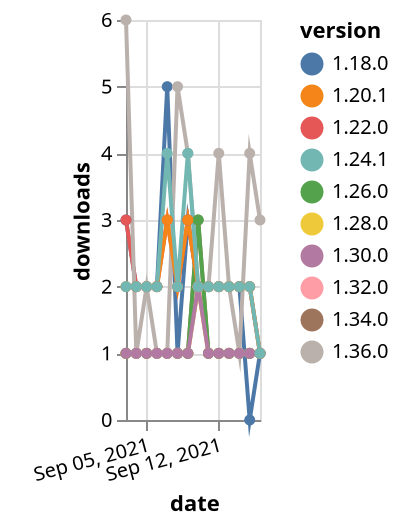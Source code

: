 {"$schema": "https://vega.github.io/schema/vega-lite/v5.json", "description": "A simple bar chart with embedded data.", "data": {"values": [{"date": "2021-09-03", "total": 320, "delta": 1, "version": "1.34.0"}, {"date": "2021-09-04", "total": 321, "delta": 1, "version": "1.34.0"}, {"date": "2021-09-05", "total": 322, "delta": 1, "version": "1.34.0"}, {"date": "2021-09-06", "total": 323, "delta": 1, "version": "1.34.0"}, {"date": "2021-09-07", "total": 324, "delta": 1, "version": "1.34.0"}, {"date": "2021-09-08", "total": 325, "delta": 1, "version": "1.34.0"}, {"date": "2021-09-09", "total": 326, "delta": 1, "version": "1.34.0"}, {"date": "2021-09-10", "total": 329, "delta": 3, "version": "1.34.0"}, {"date": "2021-09-11", "total": 330, "delta": 1, "version": "1.34.0"}, {"date": "2021-09-12", "total": 331, "delta": 1, "version": "1.34.0"}, {"date": "2021-09-13", "total": 332, "delta": 1, "version": "1.34.0"}, {"date": "2021-09-14", "total": 333, "delta": 1, "version": "1.34.0"}, {"date": "2021-09-15", "total": 334, "delta": 1, "version": "1.34.0"}, {"date": "2021-09-16", "total": 335, "delta": 1, "version": "1.34.0"}, {"date": "2021-09-03", "total": 3479, "delta": 3, "version": "1.18.0"}, {"date": "2021-09-04", "total": 3481, "delta": 2, "version": "1.18.0"}, {"date": "2021-09-05", "total": 3483, "delta": 2, "version": "1.18.0"}, {"date": "2021-09-06", "total": 3485, "delta": 2, "version": "1.18.0"}, {"date": "2021-09-07", "total": 3490, "delta": 5, "version": "1.18.0"}, {"date": "2021-09-08", "total": 3491, "delta": 1, "version": "1.18.0"}, {"date": "2021-09-09", "total": 3494, "delta": 3, "version": "1.18.0"}, {"date": "2021-09-10", "total": 3496, "delta": 2, "version": "1.18.0"}, {"date": "2021-09-11", "total": 3498, "delta": 2, "version": "1.18.0"}, {"date": "2021-09-12", "total": 3500, "delta": 2, "version": "1.18.0"}, {"date": "2021-09-13", "total": 3502, "delta": 2, "version": "1.18.0"}, {"date": "2021-09-14", "total": 3504, "delta": 2, "version": "1.18.0"}, {"date": "2021-09-15", "total": 3504, "delta": 0, "version": "1.18.0"}, {"date": "2021-09-16", "total": 3505, "delta": 1, "version": "1.18.0"}, {"date": "2021-09-03", "total": 234, "delta": 1, "version": "1.32.0"}, {"date": "2021-09-04", "total": 235, "delta": 1, "version": "1.32.0"}, {"date": "2021-09-05", "total": 236, "delta": 1, "version": "1.32.0"}, {"date": "2021-09-06", "total": 237, "delta": 1, "version": "1.32.0"}, {"date": "2021-09-07", "total": 238, "delta": 1, "version": "1.32.0"}, {"date": "2021-09-08", "total": 239, "delta": 1, "version": "1.32.0"}, {"date": "2021-09-09", "total": 240, "delta": 1, "version": "1.32.0"}, {"date": "2021-09-10", "total": 242, "delta": 2, "version": "1.32.0"}, {"date": "2021-09-11", "total": 243, "delta": 1, "version": "1.32.0"}, {"date": "2021-09-12", "total": 244, "delta": 1, "version": "1.32.0"}, {"date": "2021-09-13", "total": 245, "delta": 1, "version": "1.32.0"}, {"date": "2021-09-14", "total": 246, "delta": 1, "version": "1.32.0"}, {"date": "2021-09-15", "total": 247, "delta": 1, "version": "1.32.0"}, {"date": "2021-09-16", "total": 248, "delta": 1, "version": "1.32.0"}, {"date": "2021-09-03", "total": 2647, "delta": 3, "version": "1.22.0"}, {"date": "2021-09-04", "total": 2649, "delta": 2, "version": "1.22.0"}, {"date": "2021-09-05", "total": 2651, "delta": 2, "version": "1.22.0"}, {"date": "2021-09-06", "total": 2653, "delta": 2, "version": "1.22.0"}, {"date": "2021-09-07", "total": 2656, "delta": 3, "version": "1.22.0"}, {"date": "2021-09-08", "total": 2658, "delta": 2, "version": "1.22.0"}, {"date": "2021-09-09", "total": 2661, "delta": 3, "version": "1.22.0"}, {"date": "2021-09-10", "total": 2663, "delta": 2, "version": "1.22.0"}, {"date": "2021-09-11", "total": 2665, "delta": 2, "version": "1.22.0"}, {"date": "2021-09-12", "total": 2667, "delta": 2, "version": "1.22.0"}, {"date": "2021-09-13", "total": 2669, "delta": 2, "version": "1.22.0"}, {"date": "2021-09-14", "total": 2671, "delta": 2, "version": "1.22.0"}, {"date": "2021-09-15", "total": 2673, "delta": 2, "version": "1.22.0"}, {"date": "2021-09-16", "total": 2674, "delta": 1, "version": "1.22.0"}, {"date": "2021-09-03", "total": 282, "delta": 1, "version": "1.28.0"}, {"date": "2021-09-04", "total": 283, "delta": 1, "version": "1.28.0"}, {"date": "2021-09-05", "total": 284, "delta": 1, "version": "1.28.0"}, {"date": "2021-09-06", "total": 285, "delta": 1, "version": "1.28.0"}, {"date": "2021-09-07", "total": 286, "delta": 1, "version": "1.28.0"}, {"date": "2021-09-08", "total": 287, "delta": 1, "version": "1.28.0"}, {"date": "2021-09-09", "total": 288, "delta": 1, "version": "1.28.0"}, {"date": "2021-09-10", "total": 290, "delta": 2, "version": "1.28.0"}, {"date": "2021-09-11", "total": 291, "delta": 1, "version": "1.28.0"}, {"date": "2021-09-12", "total": 292, "delta": 1, "version": "1.28.0"}, {"date": "2021-09-13", "total": 293, "delta": 1, "version": "1.28.0"}, {"date": "2021-09-14", "total": 294, "delta": 1, "version": "1.28.0"}, {"date": "2021-09-15", "total": 295, "delta": 1, "version": "1.28.0"}, {"date": "2021-09-16", "total": 296, "delta": 1, "version": "1.28.0"}, {"date": "2021-09-03", "total": 601, "delta": 1, "version": "1.26.0"}, {"date": "2021-09-04", "total": 602, "delta": 1, "version": "1.26.0"}, {"date": "2021-09-05", "total": 603, "delta": 1, "version": "1.26.0"}, {"date": "2021-09-06", "total": 604, "delta": 1, "version": "1.26.0"}, {"date": "2021-09-07", "total": 605, "delta": 1, "version": "1.26.0"}, {"date": "2021-09-08", "total": 606, "delta": 1, "version": "1.26.0"}, {"date": "2021-09-09", "total": 607, "delta": 1, "version": "1.26.0"}, {"date": "2021-09-10", "total": 610, "delta": 3, "version": "1.26.0"}, {"date": "2021-09-11", "total": 611, "delta": 1, "version": "1.26.0"}, {"date": "2021-09-12", "total": 612, "delta": 1, "version": "1.26.0"}, {"date": "2021-09-13", "total": 613, "delta": 1, "version": "1.26.0"}, {"date": "2021-09-14", "total": 614, "delta": 1, "version": "1.26.0"}, {"date": "2021-09-15", "total": 615, "delta": 1, "version": "1.26.0"}, {"date": "2021-09-16", "total": 616, "delta": 1, "version": "1.26.0"}, {"date": "2021-09-03", "total": 168, "delta": 6, "version": "1.36.0"}, {"date": "2021-09-04", "total": 169, "delta": 1, "version": "1.36.0"}, {"date": "2021-09-05", "total": 171, "delta": 2, "version": "1.36.0"}, {"date": "2021-09-06", "total": 172, "delta": 1, "version": "1.36.0"}, {"date": "2021-09-07", "total": 173, "delta": 1, "version": "1.36.0"}, {"date": "2021-09-08", "total": 178, "delta": 5, "version": "1.36.0"}, {"date": "2021-09-09", "total": 182, "delta": 4, "version": "1.36.0"}, {"date": "2021-09-10", "total": 184, "delta": 2, "version": "1.36.0"}, {"date": "2021-09-11", "total": 186, "delta": 2, "version": "1.36.0"}, {"date": "2021-09-12", "total": 190, "delta": 4, "version": "1.36.0"}, {"date": "2021-09-13", "total": 192, "delta": 2, "version": "1.36.0"}, {"date": "2021-09-14", "total": 193, "delta": 1, "version": "1.36.0"}, {"date": "2021-09-15", "total": 197, "delta": 4, "version": "1.36.0"}, {"date": "2021-09-16", "total": 200, "delta": 3, "version": "1.36.0"}, {"date": "2021-09-03", "total": 2617, "delta": 2, "version": "1.20.1"}, {"date": "2021-09-04", "total": 2619, "delta": 2, "version": "1.20.1"}, {"date": "2021-09-05", "total": 2621, "delta": 2, "version": "1.20.1"}, {"date": "2021-09-06", "total": 2623, "delta": 2, "version": "1.20.1"}, {"date": "2021-09-07", "total": 2626, "delta": 3, "version": "1.20.1"}, {"date": "2021-09-08", "total": 2628, "delta": 2, "version": "1.20.1"}, {"date": "2021-09-09", "total": 2631, "delta": 3, "version": "1.20.1"}, {"date": "2021-09-10", "total": 2633, "delta": 2, "version": "1.20.1"}, {"date": "2021-09-11", "total": 2635, "delta": 2, "version": "1.20.1"}, {"date": "2021-09-12", "total": 2637, "delta": 2, "version": "1.20.1"}, {"date": "2021-09-13", "total": 2639, "delta": 2, "version": "1.20.1"}, {"date": "2021-09-14", "total": 2641, "delta": 2, "version": "1.20.1"}, {"date": "2021-09-15", "total": 2643, "delta": 2, "version": "1.20.1"}, {"date": "2021-09-16", "total": 2644, "delta": 1, "version": "1.20.1"}, {"date": "2021-09-03", "total": 268, "delta": 1, "version": "1.30.0"}, {"date": "2021-09-04", "total": 269, "delta": 1, "version": "1.30.0"}, {"date": "2021-09-05", "total": 270, "delta": 1, "version": "1.30.0"}, {"date": "2021-09-06", "total": 271, "delta": 1, "version": "1.30.0"}, {"date": "2021-09-07", "total": 272, "delta": 1, "version": "1.30.0"}, {"date": "2021-09-08", "total": 273, "delta": 1, "version": "1.30.0"}, {"date": "2021-09-09", "total": 274, "delta": 1, "version": "1.30.0"}, {"date": "2021-09-10", "total": 276, "delta": 2, "version": "1.30.0"}, {"date": "2021-09-11", "total": 277, "delta": 1, "version": "1.30.0"}, {"date": "2021-09-12", "total": 278, "delta": 1, "version": "1.30.0"}, {"date": "2021-09-13", "total": 279, "delta": 1, "version": "1.30.0"}, {"date": "2021-09-14", "total": 280, "delta": 1, "version": "1.30.0"}, {"date": "2021-09-15", "total": 281, "delta": 1, "version": "1.30.0"}, {"date": "2021-09-16", "total": 282, "delta": 1, "version": "1.30.0"}, {"date": "2021-09-03", "total": 2582, "delta": 2, "version": "1.24.1"}, {"date": "2021-09-04", "total": 2584, "delta": 2, "version": "1.24.1"}, {"date": "2021-09-05", "total": 2586, "delta": 2, "version": "1.24.1"}, {"date": "2021-09-06", "total": 2588, "delta": 2, "version": "1.24.1"}, {"date": "2021-09-07", "total": 2592, "delta": 4, "version": "1.24.1"}, {"date": "2021-09-08", "total": 2594, "delta": 2, "version": "1.24.1"}, {"date": "2021-09-09", "total": 2598, "delta": 4, "version": "1.24.1"}, {"date": "2021-09-10", "total": 2600, "delta": 2, "version": "1.24.1"}, {"date": "2021-09-11", "total": 2602, "delta": 2, "version": "1.24.1"}, {"date": "2021-09-12", "total": 2604, "delta": 2, "version": "1.24.1"}, {"date": "2021-09-13", "total": 2606, "delta": 2, "version": "1.24.1"}, {"date": "2021-09-14", "total": 2608, "delta": 2, "version": "1.24.1"}, {"date": "2021-09-15", "total": 2610, "delta": 2, "version": "1.24.1"}, {"date": "2021-09-16", "total": 2611, "delta": 1, "version": "1.24.1"}]}, "width": "container", "mark": {"type": "line", "point": {"filled": true}}, "encoding": {"x": {"field": "date", "type": "temporal", "timeUnit": "yearmonthdate", "title": "date", "axis": {"labelAngle": -15}}, "y": {"field": "delta", "type": "quantitative", "title": "downloads"}, "color": {"field": "version", "type": "nominal"}, "tooltip": {"field": "delta"}}}